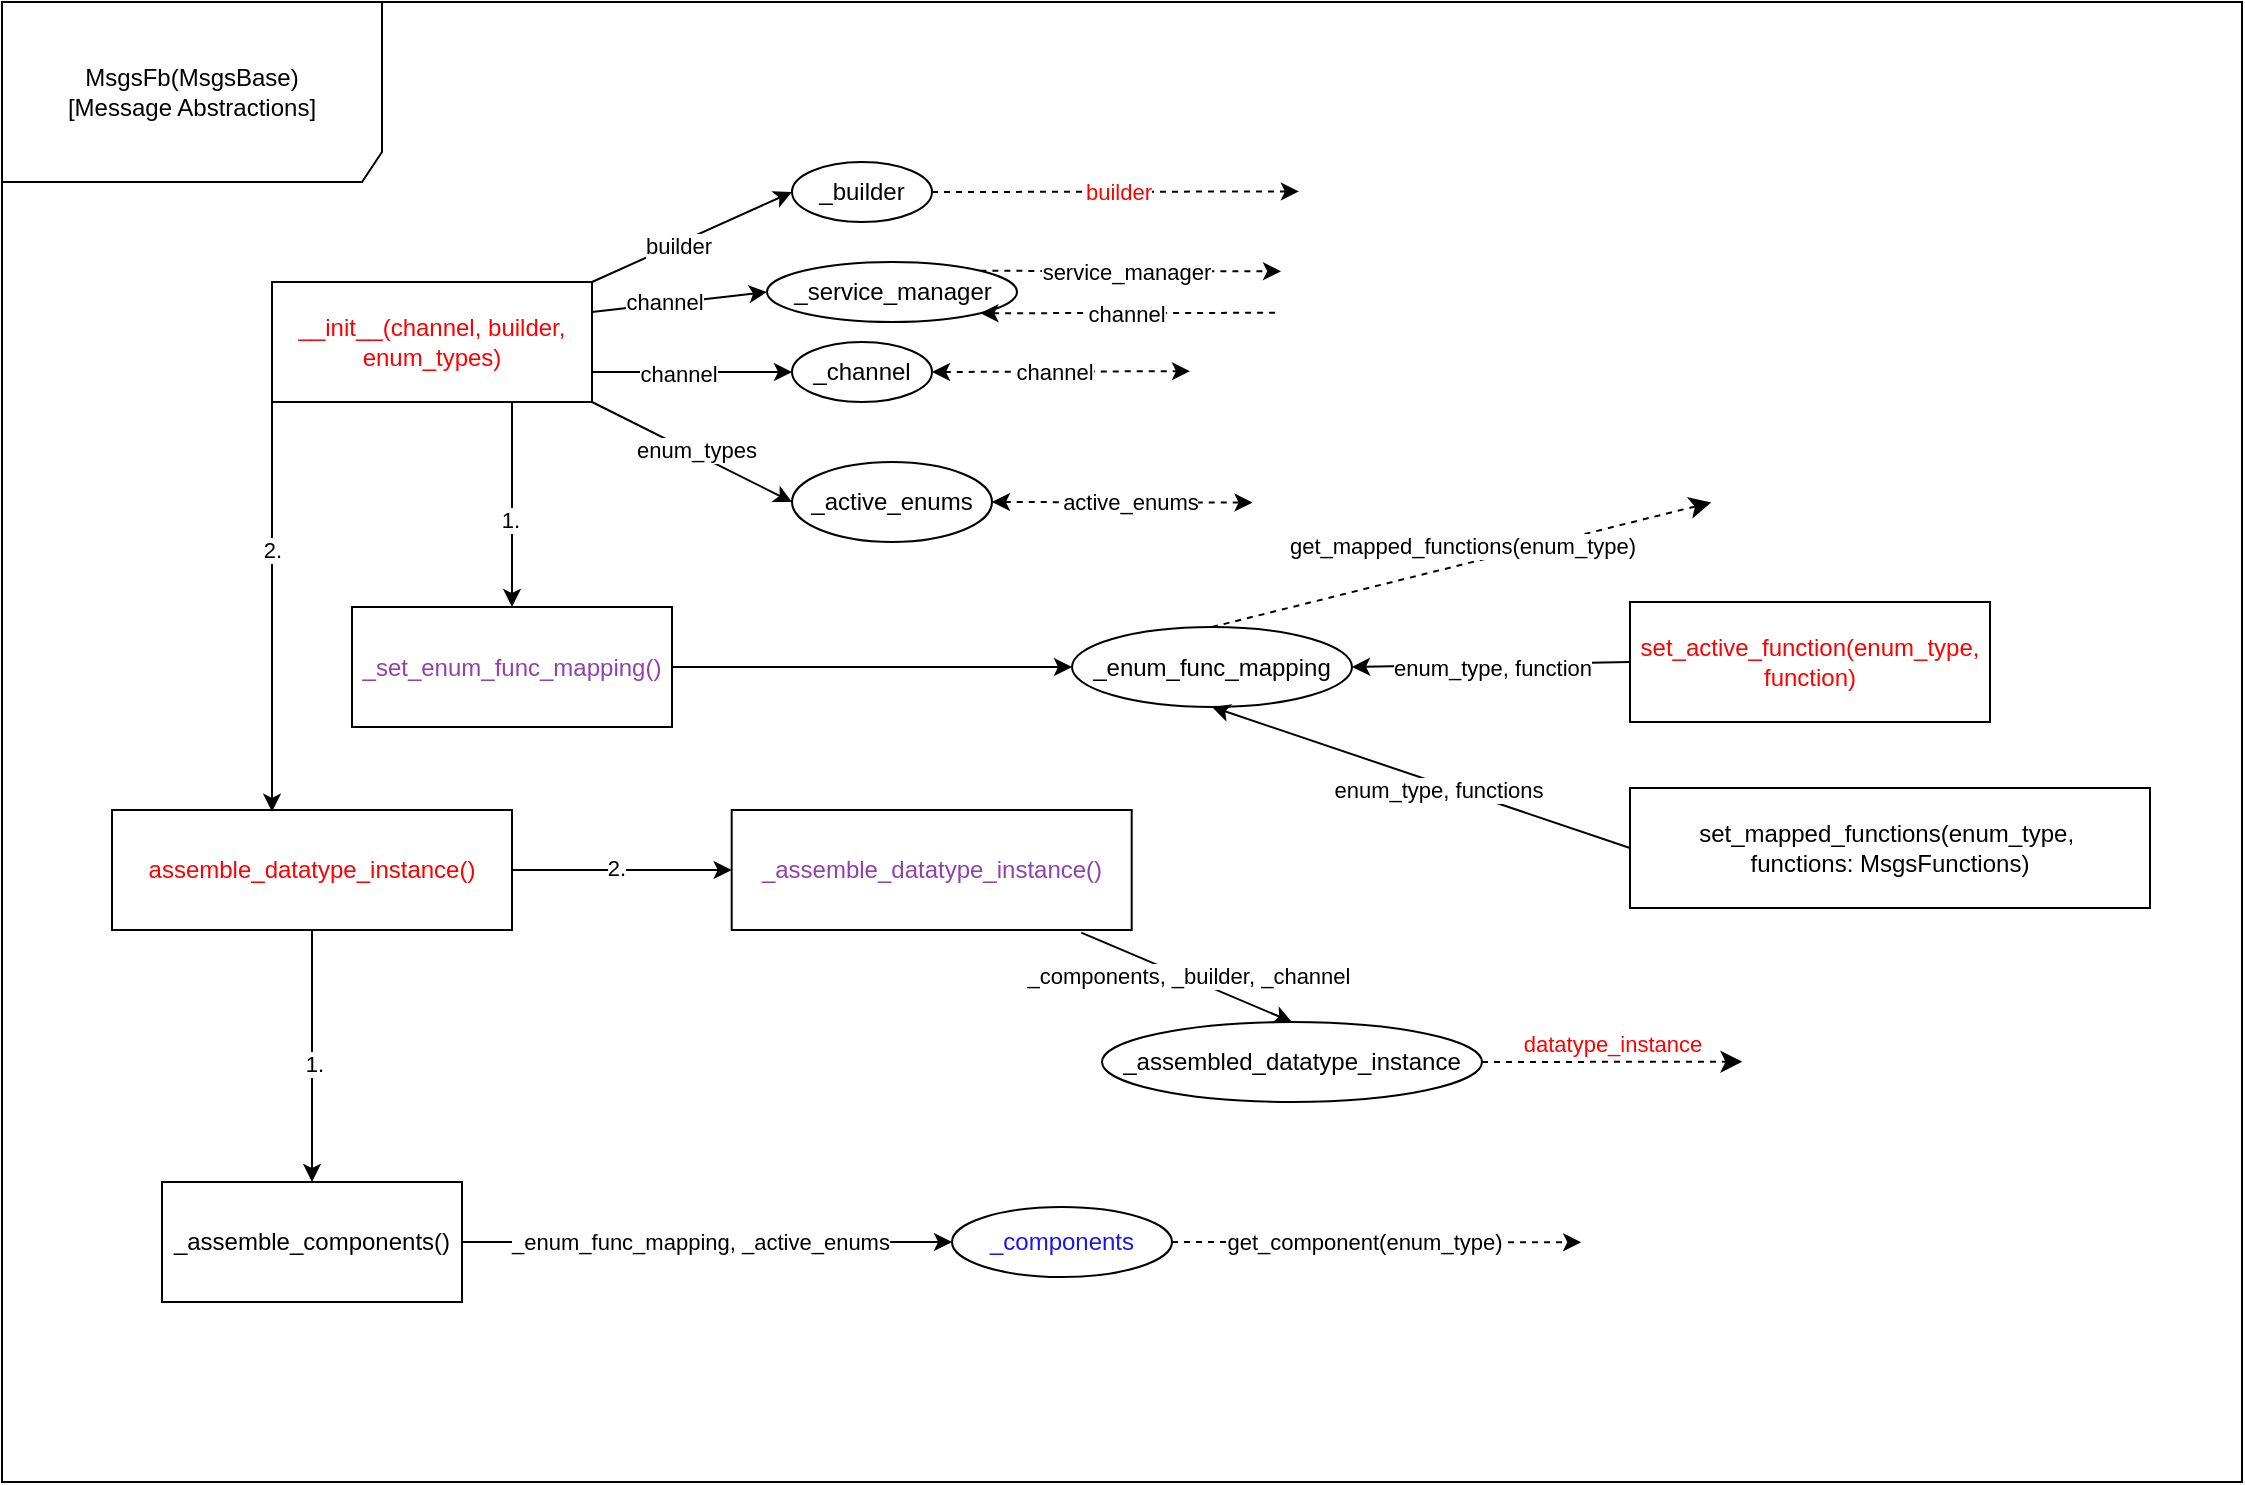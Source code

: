 <mxfile version="24.3.1" type="device">
  <diagram name="Page-1" id="9f46799a-70d6-7492-0946-bef42562c5a5">
    <mxGraphModel dx="1682" dy="887" grid="1" gridSize="10" guides="1" tooltips="1" connect="1" arrows="1" fold="1" page="1" pageScale="1" pageWidth="1169" pageHeight="827" background="none" math="0" shadow="0">
      <root>
        <mxCell id="0" />
        <mxCell id="1" parent="0" />
        <mxCell id="neyZ_0sz3m-49u0QoLGC-3" value="&lt;font data-darkreader-inline-color=&quot;&quot; style=&quot;--darkreader-inline-color: #ff1a1a;&quot; color=&quot;#ff0000&quot;&gt;__init__(channel, builder, enum_types)&lt;/font&gt;" style="html=1;whiteSpace=wrap;" parent="1" vertex="1">
          <mxGeometry x="155" y="150" width="160" height="60" as="geometry" />
        </mxCell>
        <mxCell id="neyZ_0sz3m-49u0QoLGC-4" value="&lt;div&gt;MsgsFb(MsgsBase)&lt;/div&gt;&lt;div&gt;[Message Abstractions]&lt;br&gt;&lt;/div&gt;" style="shape=umlFrame;whiteSpace=wrap;html=1;pointerEvents=0;width=190;height=90;" parent="1" vertex="1">
          <mxGeometry x="20" y="10" width="1120" height="740" as="geometry" />
        </mxCell>
        <mxCell id="neyZ_0sz3m-49u0QoLGC-5" value="" style="endArrow=classic;html=1;rounded=0;entryX=0;entryY=0.5;entryDx=0;entryDy=0;exitX=1;exitY=0;exitDx=0;exitDy=0;" parent="1" source="neyZ_0sz3m-49u0QoLGC-3" target="neyZ_0sz3m-49u0QoLGC-6" edge="1">
          <mxGeometry width="50" height="50" relative="1" as="geometry">
            <mxPoint x="315" y="165" as="sourcePoint" />
            <mxPoint x="435" y="150" as="targetPoint" />
          </mxGeometry>
        </mxCell>
        <mxCell id="neyZ_0sz3m-49u0QoLGC-10" value="builder" style="edgeLabel;html=1;align=center;verticalAlign=middle;resizable=0;points=[];" parent="neyZ_0sz3m-49u0QoLGC-5" vertex="1" connectable="0">
          <mxGeometry x="-0.159" y="-1" relative="1" as="geometry">
            <mxPoint as="offset" />
          </mxGeometry>
        </mxCell>
        <mxCell id="neyZ_0sz3m-49u0QoLGC-6" value="_builder" style="ellipse;whiteSpace=wrap;html=1;" parent="1" vertex="1">
          <mxGeometry x="415" y="90" width="70" height="30" as="geometry" />
        </mxCell>
        <mxCell id="neyZ_0sz3m-49u0QoLGC-7" value="_channel" style="ellipse;whiteSpace=wrap;html=1;" parent="1" vertex="1">
          <mxGeometry x="415" y="180" width="70" height="30" as="geometry" />
        </mxCell>
        <mxCell id="neyZ_0sz3m-49u0QoLGC-8" value="" style="endArrow=classic;html=1;rounded=0;exitX=1;exitY=0.75;exitDx=0;exitDy=0;entryX=0;entryY=0.5;entryDx=0;entryDy=0;" parent="1" source="neyZ_0sz3m-49u0QoLGC-3" target="neyZ_0sz3m-49u0QoLGC-7" edge="1">
          <mxGeometry width="50" height="50" relative="1" as="geometry">
            <mxPoint x="335" y="200" as="sourcePoint" />
            <mxPoint x="385" y="150" as="targetPoint" />
          </mxGeometry>
        </mxCell>
        <mxCell id="neyZ_0sz3m-49u0QoLGC-9" value="&lt;div&gt;channel&lt;/div&gt;" style="edgeLabel;html=1;align=center;verticalAlign=middle;resizable=0;points=[];" parent="neyZ_0sz3m-49u0QoLGC-8" vertex="1" connectable="0">
          <mxGeometry x="-0.151" y="-1" relative="1" as="geometry">
            <mxPoint as="offset" />
          </mxGeometry>
        </mxCell>
        <mxCell id="neyZ_0sz3m-49u0QoLGC-11" value="_active_enums" style="ellipse;whiteSpace=wrap;html=1;" parent="1" vertex="1">
          <mxGeometry x="415" y="240" width="100" height="40" as="geometry" />
        </mxCell>
        <mxCell id="neyZ_0sz3m-49u0QoLGC-12" value="" style="endArrow=classic;html=1;rounded=0;exitX=1;exitY=1;exitDx=0;exitDy=0;entryX=0;entryY=0.5;entryDx=0;entryDy=0;" parent="1" source="neyZ_0sz3m-49u0QoLGC-3" target="neyZ_0sz3m-49u0QoLGC-11" edge="1">
          <mxGeometry width="50" height="50" relative="1" as="geometry">
            <mxPoint x="305" y="320" as="sourcePoint" />
            <mxPoint x="355" y="270" as="targetPoint" />
          </mxGeometry>
        </mxCell>
        <mxCell id="neyZ_0sz3m-49u0QoLGC-13" value="enum_types" style="edgeLabel;html=1;align=center;verticalAlign=middle;resizable=0;points=[];" parent="neyZ_0sz3m-49u0QoLGC-12" vertex="1" connectable="0">
          <mxGeometry x="0.01" y="2" relative="1" as="geometry">
            <mxPoint as="offset" />
          </mxGeometry>
        </mxCell>
        <mxCell id="neyZ_0sz3m-49u0QoLGC-15" value="_assembled_datatype_instance" style="ellipse;whiteSpace=wrap;html=1;" parent="1" vertex="1">
          <mxGeometry x="570" y="520" width="190" height="40" as="geometry" />
        </mxCell>
        <mxCell id="neyZ_0sz3m-49u0QoLGC-17" value="" style="endArrow=classic;html=1;rounded=0;exitX=0.75;exitY=1;exitDx=0;exitDy=0;entryX=0.5;entryY=0;entryDx=0;entryDy=0;" parent="1" source="neyZ_0sz3m-49u0QoLGC-3" target="neyZ_0sz3m-49u0QoLGC-18" edge="1">
          <mxGeometry width="50" height="50" relative="1" as="geometry">
            <mxPoint x="305" y="320" as="sourcePoint" />
            <mxPoint x="355" y="270" as="targetPoint" />
          </mxGeometry>
        </mxCell>
        <mxCell id="neyZ_0sz3m-49u0QoLGC-41" value="1." style="edgeLabel;html=1;align=center;verticalAlign=middle;resizable=0;points=[];" parent="neyZ_0sz3m-49u0QoLGC-17" vertex="1" connectable="0">
          <mxGeometry x="0.15" y="-1" relative="1" as="geometry">
            <mxPoint as="offset" />
          </mxGeometry>
        </mxCell>
        <mxCell id="neyZ_0sz3m-49u0QoLGC-18" value="&lt;font color=&quot;#9141ac&quot; data-darkreader-inline-color=&quot;&quot; style=&quot;--darkreader-inline-color: #ab62c4;&quot;&gt;_set_enum_func_mapping()&lt;/font&gt;" style="rounded=0;whiteSpace=wrap;html=1;" parent="1" vertex="1">
          <mxGeometry x="195" y="312.5" width="160" height="60" as="geometry" />
        </mxCell>
        <mxCell id="neyZ_0sz3m-49u0QoLGC-19" value="" style="endArrow=classic;html=1;rounded=0;exitX=1;exitY=0.5;exitDx=0;exitDy=0;entryX=0;entryY=0.5;entryDx=0;entryDy=0;" parent="1" source="neyZ_0sz3m-49u0QoLGC-18" target="neyZ_0sz3m-49u0QoLGC-20" edge="1">
          <mxGeometry width="50" height="50" relative="1" as="geometry">
            <mxPoint x="435" y="382.5" as="sourcePoint" />
            <mxPoint x="485" y="332.5" as="targetPoint" />
          </mxGeometry>
        </mxCell>
        <mxCell id="neyZ_0sz3m-49u0QoLGC-20" value="_enum_func_mapping" style="ellipse;whiteSpace=wrap;html=1;" parent="1" vertex="1">
          <mxGeometry x="555" y="322.5" width="140" height="40" as="geometry" />
        </mxCell>
        <mxCell id="neyZ_0sz3m-49u0QoLGC-21" value="_assemble_components()" style="rounded=0;whiteSpace=wrap;html=1;" parent="1" vertex="1">
          <mxGeometry x="100" y="600" width="150" height="60" as="geometry" />
        </mxCell>
        <mxCell id="neyZ_0sz3m-49u0QoLGC-23" value="" style="endArrow=classic;html=1;rounded=0;exitX=1;exitY=0.5;exitDx=0;exitDy=0;entryX=0;entryY=0.5;entryDx=0;entryDy=0;" parent="1" source="neyZ_0sz3m-49u0QoLGC-21" target="neyZ_0sz3m-49u0QoLGC-24" edge="1">
          <mxGeometry width="50" height="50" relative="1" as="geometry">
            <mxPoint x="300" y="630" as="sourcePoint" />
            <mxPoint x="490" y="600" as="targetPoint" />
          </mxGeometry>
        </mxCell>
        <mxCell id="neyZ_0sz3m-49u0QoLGC-27" value="_enum_func_mapping, _active_enums" style="edgeLabel;html=1;align=center;verticalAlign=middle;resizable=0;points=[];" parent="neyZ_0sz3m-49u0QoLGC-23" vertex="1" connectable="0">
          <mxGeometry x="-0.15" y="1" relative="1" as="geometry">
            <mxPoint x="15" y="1" as="offset" />
          </mxGeometry>
        </mxCell>
        <mxCell id="neyZ_0sz3m-49u0QoLGC-24" value="&lt;font color=&quot;#1717e9&quot; data-darkreader-inline-color=&quot;&quot; style=&quot;--darkreader-inline-color: #2e73eb;&quot;&gt;_components&lt;/font&gt;" style="ellipse;whiteSpace=wrap;html=1;" parent="1" vertex="1">
          <mxGeometry x="495" y="612.5" width="110" height="35" as="geometry" />
        </mxCell>
        <mxCell id="neyZ_0sz3m-49u0QoLGC-26" value="" style="endArrow=classic;html=1;rounded=0;entryX=1;entryY=0.5;entryDx=0;entryDy=0;exitX=0;exitY=0.5;exitDx=0;exitDy=0;" parent="1" source="neyZ_0sz3m-49u0QoLGC-33" target="neyZ_0sz3m-49u0QoLGC-20" edge="1">
          <mxGeometry width="50" height="50" relative="1" as="geometry">
            <mxPoint x="745" y="292.5" as="sourcePoint" />
            <mxPoint x="675" y="332.5" as="targetPoint" />
          </mxGeometry>
        </mxCell>
        <mxCell id="neyZ_0sz3m-49u0QoLGC-29" value="enum_type, function" style="edgeLabel;html=1;align=center;verticalAlign=middle;resizable=0;points=[];" parent="neyZ_0sz3m-49u0QoLGC-26" vertex="1" connectable="0">
          <mxGeometry x="-0.004" y="2" relative="1" as="geometry">
            <mxPoint as="offset" />
          </mxGeometry>
        </mxCell>
        <mxCell id="neyZ_0sz3m-49u0QoLGC-30" value="&lt;font data-darkreader-inline-color=&quot;&quot; style=&quot;--darkreader-inline-color: #ff1a1a;&quot; color=&quot;#ff0000&quot;&gt;datatype_instance&lt;/font&gt;" style="html=1;verticalAlign=bottom;endArrow=classic;dashed=1;endSize=8;curved=0;rounded=0;exitX=1;exitY=0.5;exitDx=0;exitDy=0;endFill=1;entryX=0.777;entryY=0.716;entryDx=0;entryDy=0;entryPerimeter=0;" parent="1" source="neyZ_0sz3m-49u0QoLGC-15" edge="1" target="neyZ_0sz3m-49u0QoLGC-4">
          <mxGeometry relative="1" as="geometry">
            <mxPoint x="950" y="534.29" as="sourcePoint" />
            <mxPoint x="890.32" y="534.06" as="targetPoint" />
          </mxGeometry>
        </mxCell>
        <mxCell id="neyZ_0sz3m-49u0QoLGC-33" value="&lt;font data-darkreader-inline-color=&quot;&quot; style=&quot;--darkreader-inline-color: #ff1a1a;&quot; color=&quot;#ff0000&quot;&gt;set_active_function(enum_type, function)&lt;/font&gt;" style="rounded=0;whiteSpace=wrap;html=1;" parent="1" vertex="1">
          <mxGeometry x="834" y="310" width="180" height="60" as="geometry" />
        </mxCell>
        <mxCell id="neyZ_0sz3m-49u0QoLGC-34" value="&lt;font data-darkreader-inline-color=&quot;&quot; style=&quot;--darkreader-inline-color: #ff1a1a;&quot; color=&quot;#ff0000&quot;&gt;assemble_datatype_instance()&lt;/font&gt;" style="rounded=0;whiteSpace=wrap;html=1;" parent="1" vertex="1">
          <mxGeometry x="75" y="414" width="200" height="60" as="geometry" />
        </mxCell>
        <mxCell id="neyZ_0sz3m-49u0QoLGC-35" value="" style="endArrow=classic;html=1;rounded=0;exitX=0.5;exitY=1;exitDx=0;exitDy=0;entryX=0.5;entryY=0;entryDx=0;entryDy=0;" parent="1" source="neyZ_0sz3m-49u0QoLGC-34" target="neyZ_0sz3m-49u0QoLGC-21" edge="1">
          <mxGeometry width="50" height="50" relative="1" as="geometry">
            <mxPoint x="225" y="550" as="sourcePoint" />
            <mxPoint x="275" y="500" as="targetPoint" />
          </mxGeometry>
        </mxCell>
        <mxCell id="neyZ_0sz3m-49u0QoLGC-40" value="1." style="edgeLabel;html=1;align=center;verticalAlign=middle;resizable=0;points=[];" parent="neyZ_0sz3m-49u0QoLGC-35" vertex="1" connectable="0">
          <mxGeometry x="0.067" relative="1" as="geometry">
            <mxPoint x="1" as="offset" />
          </mxGeometry>
        </mxCell>
        <mxCell id="neyZ_0sz3m-49u0QoLGC-36" value="" style="endArrow=classic;html=1;rounded=0;exitX=1;exitY=0.5;exitDx=0;exitDy=0;entryX=0;entryY=0.5;entryDx=0;entryDy=0;" parent="1" source="neyZ_0sz3m-49u0QoLGC-34" target="neyZ_0sz3m-49u0QoLGC-57" edge="1">
          <mxGeometry width="50" height="50" relative="1" as="geometry">
            <mxPoint x="365" y="474" as="sourcePoint" />
            <mxPoint x="415" y="444" as="targetPoint" />
          </mxGeometry>
        </mxCell>
        <mxCell id="neyZ_0sz3m-49u0QoLGC-71" value="2." style="edgeLabel;html=1;align=center;verticalAlign=middle;resizable=0;points=[];" parent="neyZ_0sz3m-49u0QoLGC-36" vertex="1" connectable="0">
          <mxGeometry x="-0.051" y="1" relative="1" as="geometry">
            <mxPoint as="offset" />
          </mxGeometry>
        </mxCell>
        <mxCell id="neyZ_0sz3m-49u0QoLGC-38" value="" style="endArrow=classic;html=1;rounded=0;exitX=0;exitY=1;exitDx=0;exitDy=0;entryX=0.4;entryY=0.015;entryDx=0;entryDy=0;entryPerimeter=0;" parent="1" source="neyZ_0sz3m-49u0QoLGC-3" edge="1" target="neyZ_0sz3m-49u0QoLGC-34">
          <mxGeometry width="50" height="50" relative="1" as="geometry">
            <mxPoint x="155" y="300" as="sourcePoint" />
            <mxPoint x="155" y="410" as="targetPoint" />
          </mxGeometry>
        </mxCell>
        <mxCell id="neyZ_0sz3m-49u0QoLGC-42" value="&lt;div&gt;2.&lt;/div&gt;" style="edgeLabel;html=1;align=center;verticalAlign=middle;resizable=0;points=[];" parent="neyZ_0sz3m-49u0QoLGC-38" vertex="1" connectable="0">
          <mxGeometry x="-0.285" relative="1" as="geometry">
            <mxPoint as="offset" />
          </mxGeometry>
        </mxCell>
        <mxCell id="neyZ_0sz3m-49u0QoLGC-43" value="get_mapped_functions(enum_type)" style="html=1;verticalAlign=bottom;endArrow=classic;dashed=1;endSize=8;curved=0;rounded=0;exitX=0.5;exitY=0;exitDx=0;exitDy=0;entryX=0.762;entryY=0.282;entryDx=0;entryDy=0;entryPerimeter=0;endFill=1;" parent="1" source="neyZ_0sz3m-49u0QoLGC-20" edge="1">
          <mxGeometry relative="1" as="geometry">
            <mxPoint x="775" y="250" as="sourcePoint" />
            <mxPoint x="874.64" y="260.22" as="targetPoint" />
          </mxGeometry>
        </mxCell>
        <mxCell id="neyZ_0sz3m-49u0QoLGC-44" value="&lt;div&gt;&lt;div&gt;set_mapped_functions(enum_type,&amp;nbsp;&lt;/div&gt;&lt;div&gt;functions: MsgsFunctions)&lt;/div&gt;&lt;/div&gt;" style="rounded=0;whiteSpace=wrap;html=1;" parent="1" vertex="1">
          <mxGeometry x="834" y="403" width="260" height="60" as="geometry" />
        </mxCell>
        <mxCell id="neyZ_0sz3m-49u0QoLGC-45" value="" style="endArrow=classic;html=1;rounded=0;entryX=0.5;entryY=1;entryDx=0;entryDy=0;exitX=0;exitY=0.5;exitDx=0;exitDy=0;" parent="1" source="neyZ_0sz3m-49u0QoLGC-44" target="neyZ_0sz3m-49u0QoLGC-20" edge="1">
          <mxGeometry width="50" height="50" relative="1" as="geometry">
            <mxPoint x="655" y="470" as="sourcePoint" />
            <mxPoint x="705" y="420" as="targetPoint" />
          </mxGeometry>
        </mxCell>
        <mxCell id="neyZ_0sz3m-49u0QoLGC-47" value="enum_type, functions" style="edgeLabel;html=1;align=center;verticalAlign=middle;resizable=0;points=[];" parent="neyZ_0sz3m-49u0QoLGC-45" vertex="1" connectable="0">
          <mxGeometry x="-0.085" y="3" relative="1" as="geometry">
            <mxPoint as="offset" />
          </mxGeometry>
        </mxCell>
        <mxCell id="neyZ_0sz3m-49u0QoLGC-48" value="" style="endArrow=classic;startArrow=classic;html=1;rounded=0;exitX=1;exitY=0.5;exitDx=0;exitDy=0;dashed=1;entryX=0.574;entryY=0.268;entryDx=0;entryDy=0;entryPerimeter=0;" parent="1" source="neyZ_0sz3m-49u0QoLGC-11" edge="1">
          <mxGeometry width="50" height="50" relative="1" as="geometry">
            <mxPoint x="595" y="240" as="sourcePoint" />
            <mxPoint x="645.28" y="260.28" as="targetPoint" />
          </mxGeometry>
        </mxCell>
        <mxCell id="neyZ_0sz3m-49u0QoLGC-49" value="active_enums" style="edgeLabel;html=1;align=center;verticalAlign=middle;resizable=0;points=[];" parent="neyZ_0sz3m-49u0QoLGC-48" vertex="1" connectable="0">
          <mxGeometry x="0.2" y="1" relative="1" as="geometry">
            <mxPoint x="-9" y="1" as="offset" />
          </mxGeometry>
        </mxCell>
        <mxCell id="neyZ_0sz3m-49u0QoLGC-50" value="" style="endArrow=classic;startArrow=classic;html=1;rounded=0;exitX=1;exitY=0.5;exitDx=0;exitDy=0;entryX=0.619;entryY=0.268;entryDx=0;entryDy=0;entryPerimeter=0;dashed=1;" parent="1" source="neyZ_0sz3m-49u0QoLGC-7" edge="1">
          <mxGeometry width="50" height="50" relative="1" as="geometry">
            <mxPoint x="485" y="194.58" as="sourcePoint" />
            <mxPoint x="614" y="194.58" as="targetPoint" />
          </mxGeometry>
        </mxCell>
        <mxCell id="neyZ_0sz3m-49u0QoLGC-51" value="channel" style="edgeLabel;html=1;align=center;verticalAlign=middle;resizable=0;points=[];" parent="neyZ_0sz3m-49u0QoLGC-50" vertex="1" connectable="0">
          <mxGeometry x="0.2" y="1" relative="1" as="geometry">
            <mxPoint x="-17" y="1" as="offset" />
          </mxGeometry>
        </mxCell>
        <mxCell id="neyZ_0sz3m-49u0QoLGC-53" value="" style="endArrow=classic;startArrow=none;html=1;rounded=0;exitX=1;exitY=0.5;exitDx=0;exitDy=0;entryX=0.593;entryY=0.063;entryDx=0;entryDy=0;entryPerimeter=0;dashed=1;startFill=0;" parent="1" source="neyZ_0sz3m-49u0QoLGC-6" edge="1">
          <mxGeometry width="50" height="50" relative="1" as="geometry">
            <mxPoint x="476" y="105" as="sourcePoint" />
            <mxPoint x="668.46" y="104.73" as="targetPoint" />
          </mxGeometry>
        </mxCell>
        <mxCell id="neyZ_0sz3m-49u0QoLGC-54" value="&lt;font data-darkreader-inline-color=&quot;&quot; style=&quot;--darkreader-inline-color: #ff1a1a;&quot; color=&quot;#ff0000&quot;&gt;builder&lt;/font&gt;" style="edgeLabel;html=1;align=center;verticalAlign=middle;resizable=0;points=[];" parent="neyZ_0sz3m-49u0QoLGC-53" vertex="1" connectable="0">
          <mxGeometry x="0.2" y="1" relative="1" as="geometry">
            <mxPoint x="-17" y="1" as="offset" />
          </mxGeometry>
        </mxCell>
        <mxCell id="neyZ_0sz3m-49u0QoLGC-55" value="" style="endArrow=classic;startArrow=none;html=1;rounded=0;exitX=1;exitY=0.5;exitDx=0;exitDy=0;entryX=0.705;entryY=0.838;entryDx=0;entryDy=0;entryPerimeter=0;dashed=1;startFill=0;" parent="1" source="neyZ_0sz3m-49u0QoLGC-24" edge="1" target="neyZ_0sz3m-49u0QoLGC-4">
          <mxGeometry width="50" height="50" relative="1" as="geometry">
            <mxPoint x="535" y="654" as="sourcePoint" />
            <mxPoint x="766.06" y="680.26" as="targetPoint" />
          </mxGeometry>
        </mxCell>
        <mxCell id="neyZ_0sz3m-49u0QoLGC-56" value="&lt;div&gt;get_component(enum_type)&lt;/div&gt;" style="edgeLabel;html=1;align=center;verticalAlign=middle;resizable=0;points=[];" parent="neyZ_0sz3m-49u0QoLGC-55" vertex="1" connectable="0">
          <mxGeometry x="0.2" y="1" relative="1" as="geometry">
            <mxPoint x="-27" y="1" as="offset" />
          </mxGeometry>
        </mxCell>
        <mxCell id="neyZ_0sz3m-49u0QoLGC-57" value="&lt;font color=&quot;#9141ac&quot; data-darkreader-inline-color=&quot;&quot; style=&quot;--darkreader-inline-color: #ab62c4;&quot;&gt;_assemble_datatype_instance()&lt;/font&gt;" style="rounded=0;whiteSpace=wrap;html=1;" parent="1" vertex="1">
          <mxGeometry x="384.84" y="414" width="200" height="60" as="geometry" />
        </mxCell>
        <mxCell id="neyZ_0sz3m-49u0QoLGC-59" value="" style="endArrow=classic;html=1;rounded=0;exitX=0.874;exitY=1.022;exitDx=0;exitDy=0;entryX=0.5;entryY=0;entryDx=0;entryDy=0;exitPerimeter=0;" parent="1" source="neyZ_0sz3m-49u0QoLGC-57" target="neyZ_0sz3m-49u0QoLGC-15" edge="1">
          <mxGeometry width="50" height="50" relative="1" as="geometry">
            <mxPoint x="464.84" y="541.5" as="sourcePoint" />
            <mxPoint x="514.84" y="491.5" as="targetPoint" />
          </mxGeometry>
        </mxCell>
        <mxCell id="neyZ_0sz3m-49u0QoLGC-61" value="_components, _builder, _channel" style="edgeLabel;html=1;align=center;verticalAlign=middle;resizable=0;points=[];" parent="neyZ_0sz3m-49u0QoLGC-59" vertex="1" connectable="0">
          <mxGeometry x="-0.007" y="1" relative="1" as="geometry">
            <mxPoint as="offset" />
          </mxGeometry>
        </mxCell>
        <mxCell id="neyZ_0sz3m-49u0QoLGC-62" value="_service_manager" style="ellipse;whiteSpace=wrap;html=1;" parent="1" vertex="1">
          <mxGeometry x="402.5" y="140" width="125" height="30" as="geometry" />
        </mxCell>
        <mxCell id="neyZ_0sz3m-49u0QoLGC-63" value="" style="endArrow=classic;html=1;rounded=0;exitX=1;exitY=0.25;exitDx=0;exitDy=0;entryX=0;entryY=0.5;entryDx=0;entryDy=0;" parent="1" source="neyZ_0sz3m-49u0QoLGC-3" target="neyZ_0sz3m-49u0QoLGC-62" edge="1">
          <mxGeometry width="50" height="50" relative="1" as="geometry">
            <mxPoint x="360" y="200" as="sourcePoint" />
            <mxPoint x="410" y="150" as="targetPoint" />
          </mxGeometry>
        </mxCell>
        <mxCell id="neyZ_0sz3m-49u0QoLGC-65" value="channel" style="edgeLabel;html=1;align=center;verticalAlign=middle;resizable=0;points=[];" parent="neyZ_0sz3m-49u0QoLGC-63" vertex="1" connectable="0">
          <mxGeometry x="-0.198" y="-2" relative="1" as="geometry">
            <mxPoint y="-3" as="offset" />
          </mxGeometry>
        </mxCell>
        <mxCell id="neyZ_0sz3m-49u0QoLGC-66" value="" style="endArrow=classic;startArrow=none;html=1;rounded=0;exitX=1;exitY=0;exitDx=0;exitDy=0;entryX=0.571;entryY=0.182;entryDx=0;entryDy=0;entryPerimeter=0;dashed=1;startFill=0;" parent="1" source="neyZ_0sz3m-49u0QoLGC-62" target="neyZ_0sz3m-49u0QoLGC-4" edge="1">
          <mxGeometry width="50" height="50" relative="1" as="geometry">
            <mxPoint x="540" y="130.27" as="sourcePoint" />
            <mxPoint x="723.46" y="130.0" as="targetPoint" />
          </mxGeometry>
        </mxCell>
        <mxCell id="neyZ_0sz3m-49u0QoLGC-67" value="service_manager" style="edgeLabel;html=1;align=center;verticalAlign=middle;resizable=0;points=[];" parent="neyZ_0sz3m-49u0QoLGC-66" vertex="1" connectable="0">
          <mxGeometry x="0.2" y="1" relative="1" as="geometry">
            <mxPoint x="-17" y="1" as="offset" />
          </mxGeometry>
        </mxCell>
        <mxCell id="neyZ_0sz3m-49u0QoLGC-69" value="" style="endArrow=none;startArrow=classic;html=1;rounded=0;exitX=1;exitY=1;exitDx=0;exitDy=0;entryX=0.571;entryY=0.21;entryDx=0;entryDy=0;entryPerimeter=0;dashed=1;endFill=0;" parent="1" source="neyZ_0sz3m-49u0QoLGC-62" target="neyZ_0sz3m-49u0QoLGC-4" edge="1">
          <mxGeometry width="50" height="50" relative="1" as="geometry">
            <mxPoint x="566" y="170.42" as="sourcePoint" />
            <mxPoint x="695" y="170" as="targetPoint" />
          </mxGeometry>
        </mxCell>
        <mxCell id="neyZ_0sz3m-49u0QoLGC-70" value="channel" style="edgeLabel;html=1;align=center;verticalAlign=middle;resizable=0;points=[];" parent="neyZ_0sz3m-49u0QoLGC-69" vertex="1" connectable="0">
          <mxGeometry x="0.2" y="1" relative="1" as="geometry">
            <mxPoint x="-17" y="1" as="offset" />
          </mxGeometry>
        </mxCell>
      </root>
    </mxGraphModel>
  </diagram>
</mxfile>
